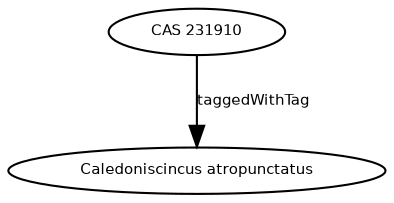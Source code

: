 digraph G {
size="3,3";
node [fontsize=7, fontname="Helvetica"];
edge [fontsize=7, fontname="Helvetica"];
node0 [label="Caledoniscincus atropunctatus", width=0.27433100247,height=0.27433100247];
node1 [label="CAS 231910", width=0.27433100247,height=0.27433100247];
node1 -> node0 [label="taggedWithTag"];
}

